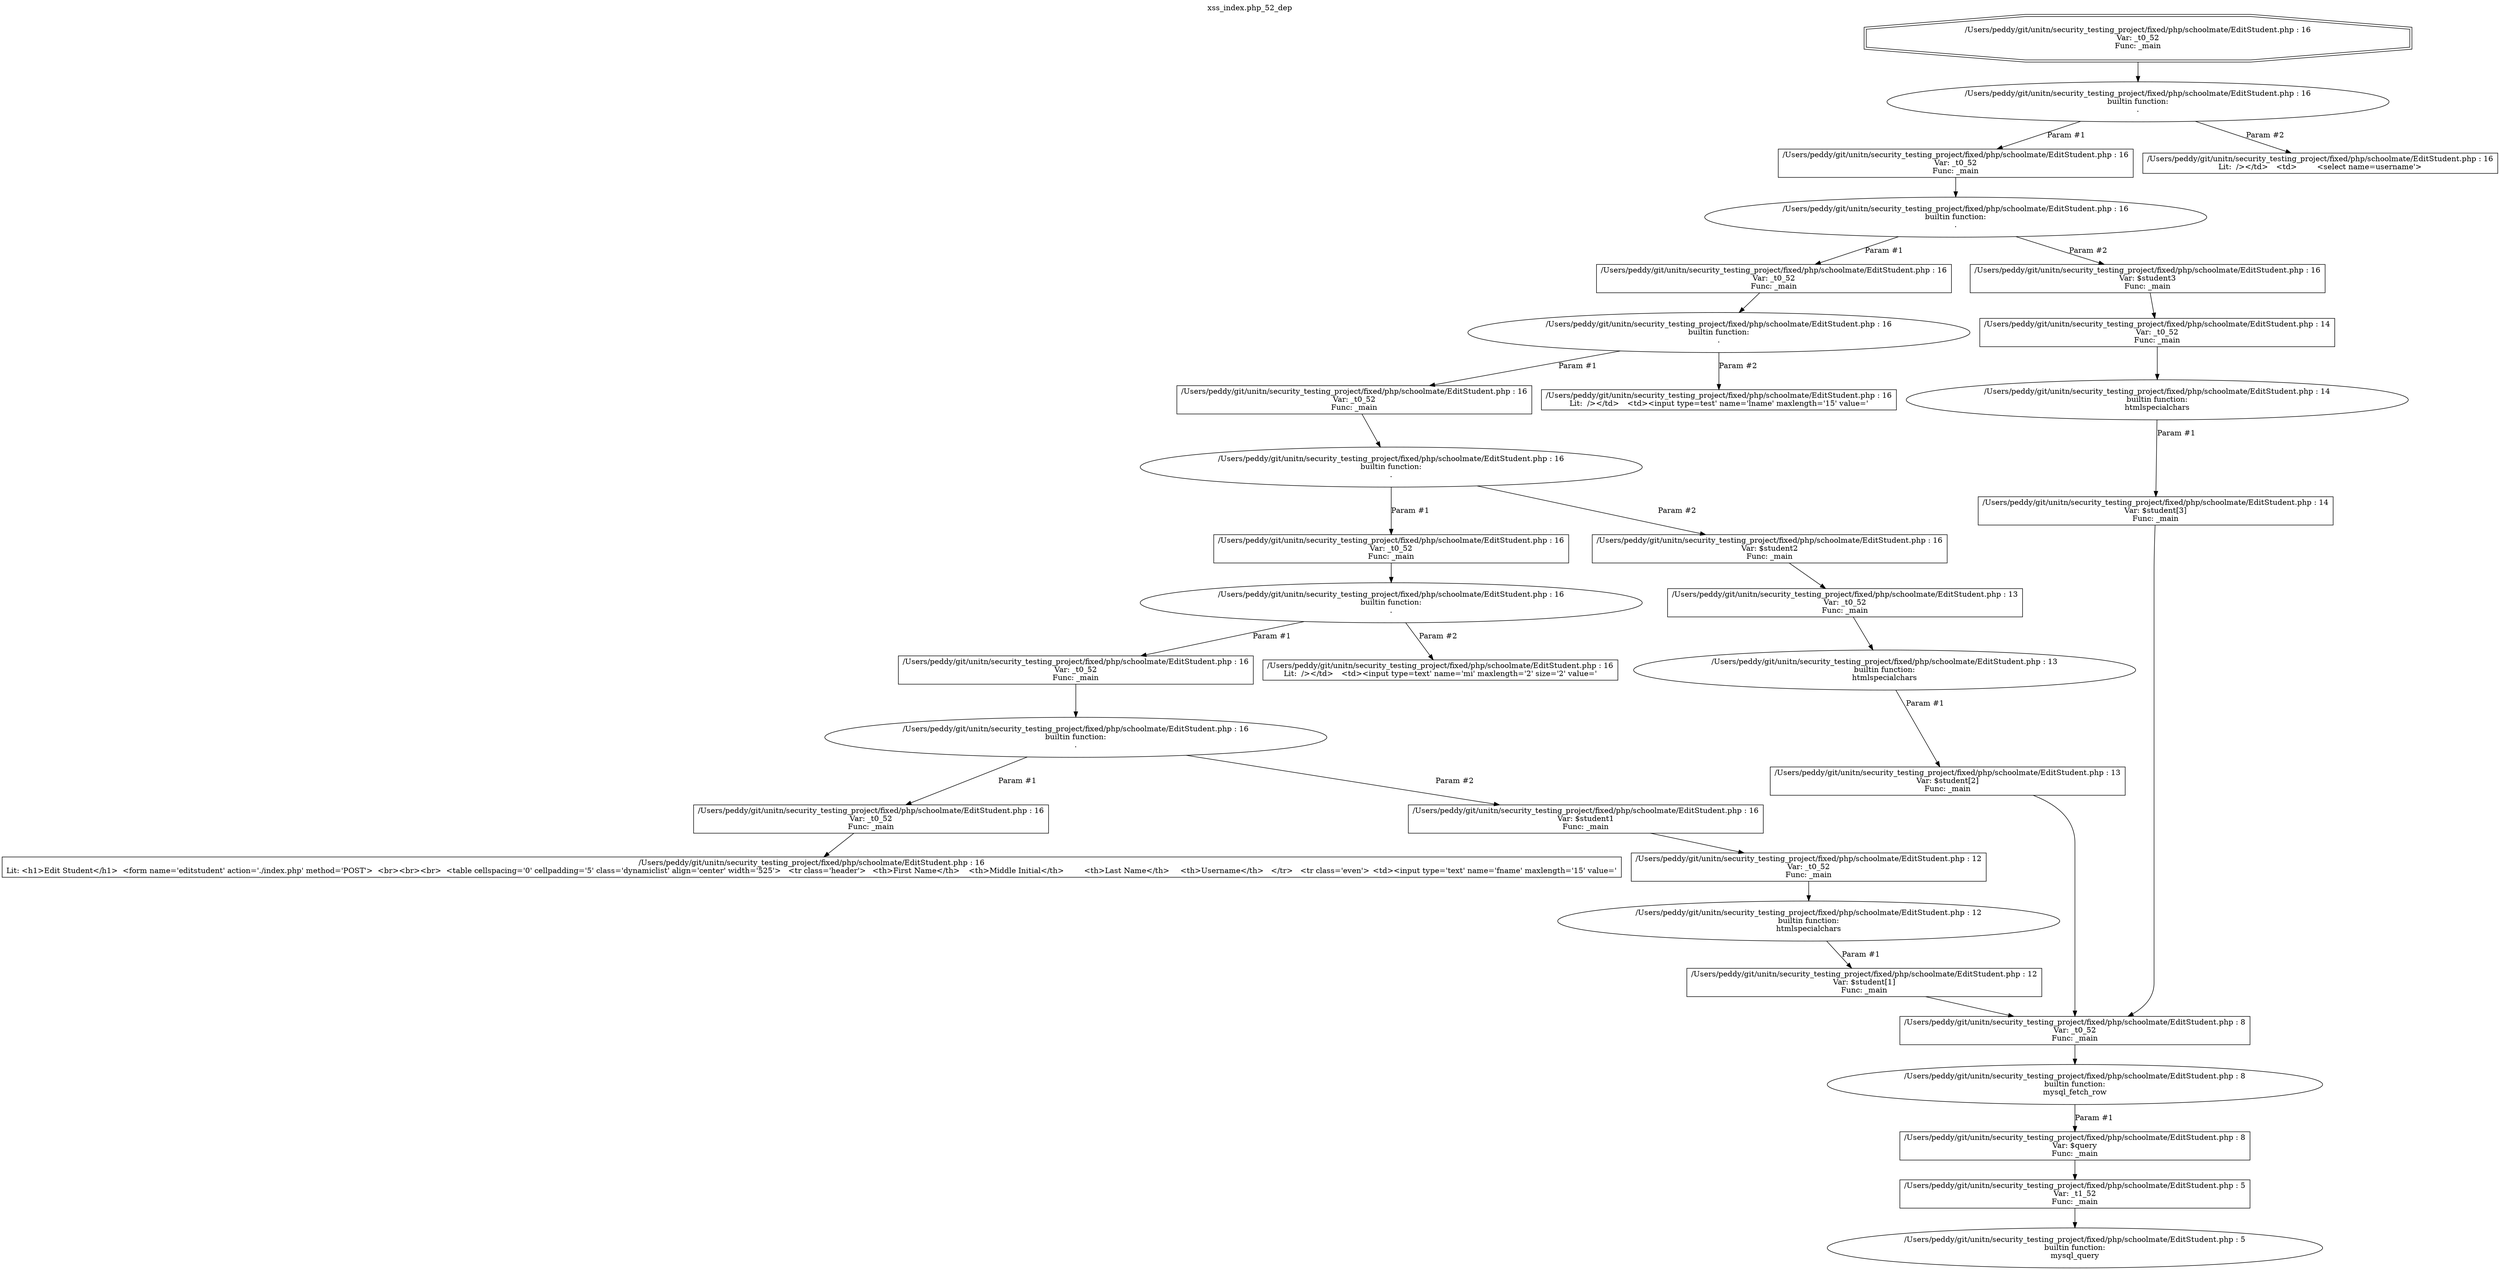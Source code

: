 digraph cfg {
  label="xss_index.php_52_dep";
  labelloc=t;
  n1 [shape=doubleoctagon, label="/Users/peddy/git/unitn/security_testing_project/fixed/php/schoolmate/EditStudent.php : 16\nVar: _t0_52\nFunc: _main\n"];
  n2 [shape=ellipse, label="/Users/peddy/git/unitn/security_testing_project/fixed/php/schoolmate/EditStudent.php : 16\nbuiltin function:\n.\n"];
  n3 [shape=box, label="/Users/peddy/git/unitn/security_testing_project/fixed/php/schoolmate/EditStudent.php : 16\nVar: _t0_52\nFunc: _main\n"];
  n4 [shape=ellipse, label="/Users/peddy/git/unitn/security_testing_project/fixed/php/schoolmate/EditStudent.php : 16\nbuiltin function:\n.\n"];
  n5 [shape=box, label="/Users/peddy/git/unitn/security_testing_project/fixed/php/schoolmate/EditStudent.php : 16\nVar: _t0_52\nFunc: _main\n"];
  n6 [shape=ellipse, label="/Users/peddy/git/unitn/security_testing_project/fixed/php/schoolmate/EditStudent.php : 16\nbuiltin function:\n.\n"];
  n7 [shape=box, label="/Users/peddy/git/unitn/security_testing_project/fixed/php/schoolmate/EditStudent.php : 16\nVar: _t0_52\nFunc: _main\n"];
  n8 [shape=ellipse, label="/Users/peddy/git/unitn/security_testing_project/fixed/php/schoolmate/EditStudent.php : 16\nbuiltin function:\n.\n"];
  n9 [shape=box, label="/Users/peddy/git/unitn/security_testing_project/fixed/php/schoolmate/EditStudent.php : 16\nVar: _t0_52\nFunc: _main\n"];
  n10 [shape=ellipse, label="/Users/peddy/git/unitn/security_testing_project/fixed/php/schoolmate/EditStudent.php : 16\nbuiltin function:\n.\n"];
  n11 [shape=box, label="/Users/peddy/git/unitn/security_testing_project/fixed/php/schoolmate/EditStudent.php : 16\nVar: _t0_52\nFunc: _main\n"];
  n12 [shape=ellipse, label="/Users/peddy/git/unitn/security_testing_project/fixed/php/schoolmate/EditStudent.php : 16\nbuiltin function:\n.\n"];
  n13 [shape=box, label="/Users/peddy/git/unitn/security_testing_project/fixed/php/schoolmate/EditStudent.php : 16\nVar: _t0_52\nFunc: _main\n"];
  n14 [shape=box, label="/Users/peddy/git/unitn/security_testing_project/fixed/php/schoolmate/EditStudent.php : 16\nLit: <h1>Edit Student</h1>  <form name='editstudent' action='./index.php' method='POST'>  <br><br><br>  <table cellspacing='0' cellpadding='5' class='dynamiclist' align='center' width='525'>   <tr class='header'>	<th>First Name</th>	<th>Middle Initial</th>	<th>Last Name</th>	<th>Username</th>   </tr>   <tr class='even'>	<td><input type='text' name='fname' maxlength='15' value='\n"];
  n15 [shape=box, label="/Users/peddy/git/unitn/security_testing_project/fixed/php/schoolmate/EditStudent.php : 16\nVar: $student1\nFunc: _main\n"];
  n16 [shape=box, label="/Users/peddy/git/unitn/security_testing_project/fixed/php/schoolmate/EditStudent.php : 12\nVar: _t0_52\nFunc: _main\n"];
  n17 [shape=ellipse, label="/Users/peddy/git/unitn/security_testing_project/fixed/php/schoolmate/EditStudent.php : 12\nbuiltin function:\nhtmlspecialchars\n"];
  n18 [shape=box, label="/Users/peddy/git/unitn/security_testing_project/fixed/php/schoolmate/EditStudent.php : 12\nVar: $student[1]\nFunc: _main\n"];
  n19 [shape=box, label="/Users/peddy/git/unitn/security_testing_project/fixed/php/schoolmate/EditStudent.php : 8\nVar: _t0_52\nFunc: _main\n"];
  n20 [shape=ellipse, label="/Users/peddy/git/unitn/security_testing_project/fixed/php/schoolmate/EditStudent.php : 8\nbuiltin function:\nmysql_fetch_row\n"];
  n21 [shape=box, label="/Users/peddy/git/unitn/security_testing_project/fixed/php/schoolmate/EditStudent.php : 8\nVar: $query\nFunc: _main\n"];
  n22 [shape=box, label="/Users/peddy/git/unitn/security_testing_project/fixed/php/schoolmate/EditStudent.php : 5\nVar: _t1_52\nFunc: _main\n"];
  n23 [shape=ellipse, label="/Users/peddy/git/unitn/security_testing_project/fixed/php/schoolmate/EditStudent.php : 5\nbuiltin function:\nmysql_query\n"];
  n24 [shape=box, label="/Users/peddy/git/unitn/security_testing_project/fixed/php/schoolmate/EditStudent.php : 16\nLit:  /></td>	<td><input type=text' name='mi' maxlength='2' size='2' value='\n"];
  n25 [shape=box, label="/Users/peddy/git/unitn/security_testing_project/fixed/php/schoolmate/EditStudent.php : 16\nVar: $student2\nFunc: _main\n"];
  n26 [shape=box, label="/Users/peddy/git/unitn/security_testing_project/fixed/php/schoolmate/EditStudent.php : 13\nVar: _t0_52\nFunc: _main\n"];
  n27 [shape=ellipse, label="/Users/peddy/git/unitn/security_testing_project/fixed/php/schoolmate/EditStudent.php : 13\nbuiltin function:\nhtmlspecialchars\n"];
  n28 [shape=box, label="/Users/peddy/git/unitn/security_testing_project/fixed/php/schoolmate/EditStudent.php : 13\nVar: $student[2]\nFunc: _main\n"];
  n29 [shape=box, label="/Users/peddy/git/unitn/security_testing_project/fixed/php/schoolmate/EditStudent.php : 16\nLit:  /></td>	<td><input type=test' name='lname' maxlength='15' value='\n"];
  n30 [shape=box, label="/Users/peddy/git/unitn/security_testing_project/fixed/php/schoolmate/EditStudent.php : 16\nVar: $student3\nFunc: _main\n"];
  n31 [shape=box, label="/Users/peddy/git/unitn/security_testing_project/fixed/php/schoolmate/EditStudent.php : 14\nVar: _t0_52\nFunc: _main\n"];
  n32 [shape=ellipse, label="/Users/peddy/git/unitn/security_testing_project/fixed/php/schoolmate/EditStudent.php : 14\nbuiltin function:\nhtmlspecialchars\n"];
  n33 [shape=box, label="/Users/peddy/git/unitn/security_testing_project/fixed/php/schoolmate/EditStudent.php : 14\nVar: $student[3]\nFunc: _main\n"];
  n34 [shape=box, label="/Users/peddy/git/unitn/security_testing_project/fixed/php/schoolmate/EditStudent.php : 16\nLit:  /></td>	<td>	 <select name=username'>\n"];
  n1 -> n2;
  n3 -> n4;
  n5 -> n6;
  n7 -> n8;
  n9 -> n10;
  n11 -> n12;
  n13 -> n14;
  n12 -> n13[label="Param #1"];
  n12 -> n15[label="Param #2"];
  n16 -> n17;
  n19 -> n20;
  n22 -> n23;
  n21 -> n22;
  n20 -> n21[label="Param #1"];
  n18 -> n19;
  n17 -> n18[label="Param #1"];
  n15 -> n16;
  n10 -> n11[label="Param #1"];
  n10 -> n24[label="Param #2"];
  n8 -> n9[label="Param #1"];
  n8 -> n25[label="Param #2"];
  n26 -> n27;
  n28 -> n19;
  n27 -> n28[label="Param #1"];
  n25 -> n26;
  n6 -> n7[label="Param #1"];
  n6 -> n29[label="Param #2"];
  n4 -> n5[label="Param #1"];
  n4 -> n30[label="Param #2"];
  n31 -> n32;
  n33 -> n19;
  n32 -> n33[label="Param #1"];
  n30 -> n31;
  n2 -> n3[label="Param #1"];
  n2 -> n34[label="Param #2"];
}
